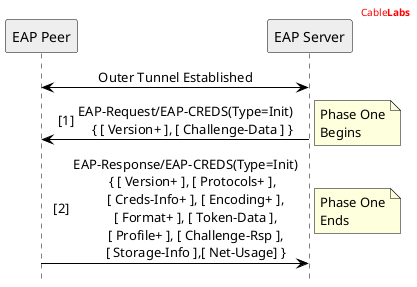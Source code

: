 
@startuml

'' header information
header
<font color="red">Cable<b>Labs</b></font>
endheader

'' Use this to hide the foot boxes
hide footbox

skinparam sequenceMessageAlign center
skinparam NoteBorderColor black
'' skinparam BackgroundColor #ddd

''skinparam shadowing<<no_shadow>> true
''skinparam shadowing<<with_shadow>> false

skinparam sequence {
	borderColor black
	ArrowColor black
	ActorBorderColor black
	ParticipantBorderColor black
	LifeLineBorderColor black
	LifeLineBackgroundColor white
}

'' Participants Declaration
Participant "EAP Peer" as P #eee
Participant "EAP Server" as S #eee

P<->S: Outer Tunnel Established

autonumber 1 "[##]"
S->P: EAP-Request/EAP-CREDS(Type=Init)\n    { [ Version+ ], [ Challenge-Data ] }
note right: Phase One\nBegins

P->S: EAP-Response/EAP-CREDS(Type=Init)\n    { [ Version+ ], [ Protocols+ ],\n      [ Creds-Info+ ], [ Encoding+ ],\n      [ Format+ ], [ Token-Data ],\n      [ Profile+ ], [ Challenge-Rsp ],\n      [ Storage-Info ],[ Net-Usage] }
note right: Phase One\nEnds

@enduml

